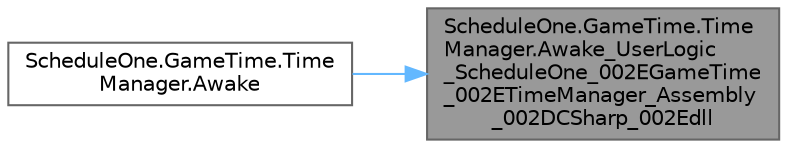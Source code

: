 digraph "ScheduleOne.GameTime.TimeManager.Awake_UserLogic_ScheduleOne_002EGameTime_002ETimeManager_Assembly_002DCSharp_002Edll"
{
 // LATEX_PDF_SIZE
  bgcolor="transparent";
  edge [fontname=Helvetica,fontsize=10,labelfontname=Helvetica,labelfontsize=10];
  node [fontname=Helvetica,fontsize=10,shape=box,height=0.2,width=0.4];
  rankdir="RL";
  Node1 [id="Node000001",label="ScheduleOne.GameTime.Time\lManager.Awake_UserLogic\l_ScheduleOne_002EGameTime\l_002ETimeManager_Assembly\l_002DCSharp_002Edll",height=0.2,width=0.4,color="gray40", fillcolor="grey60", style="filled", fontcolor="black",tooltip=" "];
  Node1 -> Node2 [id="edge1_Node000001_Node000002",dir="back",color="steelblue1",style="solid",tooltip=" "];
  Node2 [id="Node000002",label="ScheduleOne.GameTime.Time\lManager.Awake",height=0.2,width=0.4,color="grey40", fillcolor="white", style="filled",URL="$class_schedule_one_1_1_game_time_1_1_time_manager.html#a2e4923cecad486a91f9852ad80db9397",tooltip=" "];
}
